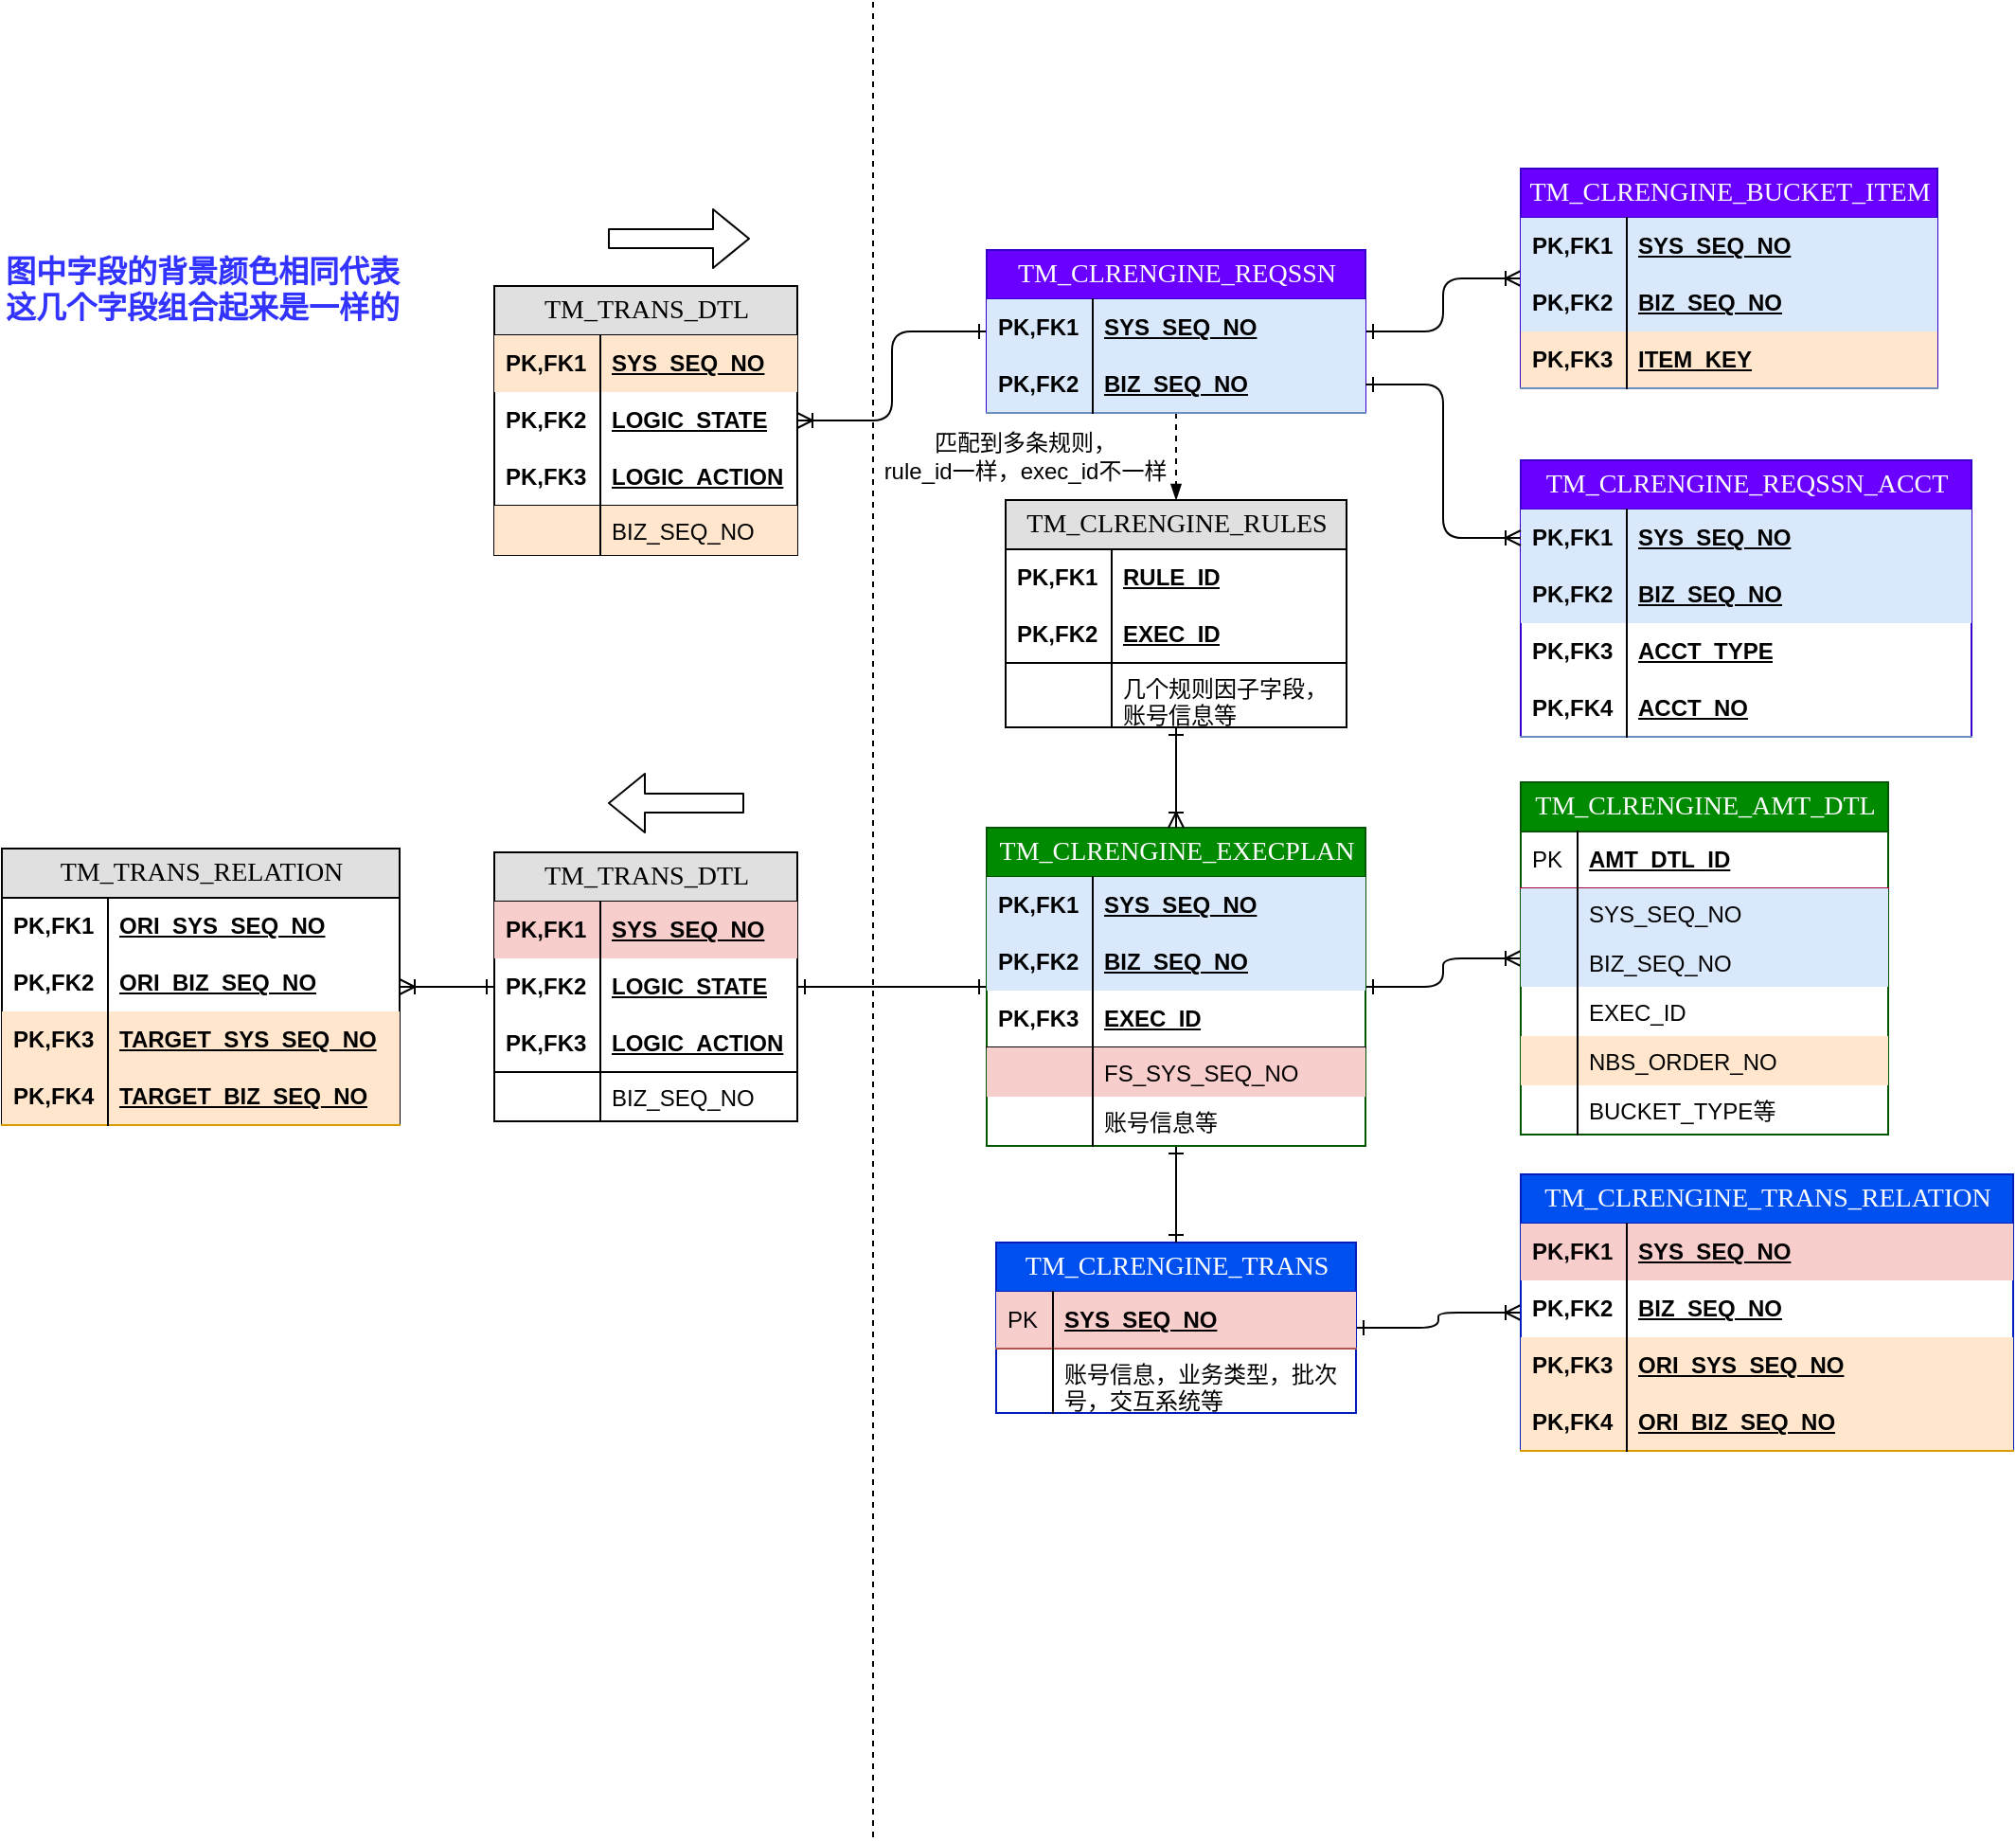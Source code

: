 <mxfile version="11.2.1" type="github" pages="1"><diagram name="Page-1" id="e56a1550-8fbb-45ad-956c-1786394a9013"><mxGraphModel dx="2521" dy="1642" grid="1" gridSize="10" guides="1" tooltips="1" connect="1" arrows="1" fold="1" page="1" pageScale="1" pageWidth="1100" pageHeight="850" background="#ffffff" math="0" shadow="0"><root><mxCell id="0"/><mxCell id="1" parent="0"/><mxCell id="pB1K7AC03bJ0cS71DUa2-164" style="edgeStyle=orthogonalEdgeStyle;rounded=1;orthogonalLoop=1;jettySize=auto;html=1;startArrow=ERone;startFill=0;endArrow=ERoneToMany;endFill=0;strokeColor=#000000;fontSize=16;fontColor=#FF3333;" parent="1" source="2e49270ec7c68f3f-8" target="pB1K7AC03bJ0cS71DUa2-153" edge="1"><mxGeometry relative="1" as="geometry"/></mxCell><mxCell id="2e49270ec7c68f3f-8" value="TM_CLRENGINE_TRANS" style="swimlane;html=1;fontStyle=0;childLayout=stackLayout;horizontal=1;startSize=26;fillColor=#0050ef;horizontalStack=0;resizeParent=1;resizeLast=0;collapsible=1;marginBottom=0;swimlaneFillColor=#ffffff;align=center;rounded=0;shadow=0;comic=0;labelBackgroundColor=none;strokeColor=#001DBC;strokeWidth=1;fontFamily=Verdana;fontSize=14;swimlaneLine=1;fontColor=#ffffff;" parent="1" vertex="1"><mxGeometry x="335" y="-190" width="190" height="90" as="geometry"/></mxCell><mxCell id="2e49270ec7c68f3f-9" value="SYS_SEQ_NO" style="shape=partialRectangle;top=0;left=0;right=0;bottom=1;html=1;align=left;verticalAlign=middle;fillColor=#f8cecc;spacingLeft=34;spacingRight=4;whiteSpace=wrap;overflow=hidden;rotatable=0;points=[[0,0.5],[1,0.5]];portConstraint=eastwest;dropTarget=0;fontStyle=5;strokeColor=#b85450;" parent="2e49270ec7c68f3f-8" vertex="1"><mxGeometry y="26" width="190" height="30" as="geometry"/></mxCell><mxCell id="2e49270ec7c68f3f-10" value="PK" style="shape=partialRectangle;top=0;left=0;bottom=0;html=1;fillColor=none;align=left;verticalAlign=middle;spacingLeft=4;spacingRight=4;whiteSpace=wrap;overflow=hidden;rotatable=0;points=[];portConstraint=eastwest;part=1;" parent="2e49270ec7c68f3f-9" vertex="1" connectable="0"><mxGeometry width="30" height="30" as="geometry"/></mxCell><mxCell id="2e49270ec7c68f3f-11" value="账号信息，业务类型，批次号，交互系统等" style="shape=partialRectangle;top=0;left=0;right=0;bottom=0;html=1;align=left;verticalAlign=top;fillColor=none;spacingLeft=34;spacingRight=4;whiteSpace=wrap;overflow=hidden;rotatable=0;points=[[0,0.5],[1,0.5]];portConstraint=eastwest;dropTarget=0;" parent="2e49270ec7c68f3f-8" vertex="1"><mxGeometry y="56" width="190" height="34" as="geometry"/></mxCell><mxCell id="2e49270ec7c68f3f-12" value="" style="shape=partialRectangle;top=0;left=0;bottom=0;html=1;fillColor=none;align=left;verticalAlign=top;spacingLeft=4;spacingRight=4;whiteSpace=wrap;overflow=hidden;rotatable=0;points=[];portConstraint=eastwest;part=1;" parent="2e49270ec7c68f3f-11" vertex="1" connectable="0"><mxGeometry width="30" height="34" as="geometry"/></mxCell><mxCell id="pB1K7AC03bJ0cS71DUa2-92" style="edgeStyle=orthogonalEdgeStyle;rounded=1;orthogonalLoop=1;jettySize=auto;html=1;startArrow=ERoneToMany;startFill=0;endArrow=ERone;endFill=0;" parent="1" source="pB1K7AC03bJ0cS71DUa2-5" target="pB1K7AC03bJ0cS71DUa2-18" edge="1"><mxGeometry relative="1" as="geometry"/></mxCell><mxCell id="pB1K7AC03bJ0cS71DUa2-5" value="TM_TRANS_DTL" style="swimlane;html=1;fontStyle=0;childLayout=stackLayout;horizontal=1;startSize=26;fillColor=#e0e0e0;horizontalStack=0;resizeParent=1;resizeLast=0;collapsible=1;marginBottom=0;swimlaneFillColor=#ffffff;align=center;rounded=0;shadow=0;comic=0;labelBackgroundColor=none;strokeColor=#000000;strokeWidth=1;fontFamily=Verdana;fontSize=14;fontColor=#000000;" parent="1" vertex="1"><mxGeometry x="70" y="-695" width="160" height="142" as="geometry"/></mxCell><mxCell id="pB1K7AC03bJ0cS71DUa2-16" value="SYS_SEQ_NO" style="shape=partialRectangle;top=0;left=0;right=0;bottom=0;html=1;align=left;verticalAlign=middle;fillColor=#ffe6cc;spacingLeft=60;spacingRight=4;whiteSpace=wrap;overflow=hidden;rotatable=0;points=[[0,0.5],[1,0.5]];portConstraint=eastwest;dropTarget=0;fontStyle=5;strokeColor=#d79b00;" parent="pB1K7AC03bJ0cS71DUa2-5" vertex="1"><mxGeometry y="26" width="160" height="30" as="geometry"/></mxCell><mxCell id="pB1K7AC03bJ0cS71DUa2-17" value="PK,FK1" style="shape=partialRectangle;fontStyle=1;top=0;left=0;bottom=0;html=1;fillColor=none;align=left;verticalAlign=middle;spacingLeft=4;spacingRight=4;whiteSpace=wrap;overflow=hidden;rotatable=0;points=[];portConstraint=eastwest;part=1;" parent="pB1K7AC03bJ0cS71DUa2-16" vertex="1" connectable="0"><mxGeometry width="56" height="30" as="geometry"/></mxCell><mxCell id="pB1K7AC03bJ0cS71DUa2-6" value="LOGIC_STATE" style="shape=partialRectangle;top=0;left=0;right=0;bottom=0;html=1;align=left;verticalAlign=middle;fillColor=none;spacingLeft=60;spacingRight=4;whiteSpace=wrap;overflow=hidden;rotatable=0;points=[[0,0.5],[1,0.5]];portConstraint=eastwest;dropTarget=0;fontStyle=5;" parent="pB1K7AC03bJ0cS71DUa2-5" vertex="1"><mxGeometry y="56" width="160" height="30" as="geometry"/></mxCell><mxCell id="pB1K7AC03bJ0cS71DUa2-7" value="PK,FK2" style="shape=partialRectangle;fontStyle=1;top=0;left=0;bottom=0;html=1;fillColor=none;align=left;verticalAlign=middle;spacingLeft=4;spacingRight=4;whiteSpace=wrap;overflow=hidden;rotatable=0;points=[];portConstraint=eastwest;part=1;" parent="pB1K7AC03bJ0cS71DUa2-6" vertex="1" connectable="0"><mxGeometry width="56" height="30" as="geometry"/></mxCell><mxCell id="pB1K7AC03bJ0cS71DUa2-8" value="LOGIC_ACTION" style="shape=partialRectangle;top=0;left=0;right=0;bottom=1;html=1;align=left;verticalAlign=middle;fillColor=none;spacingLeft=60;spacingRight=4;whiteSpace=wrap;overflow=hidden;rotatable=0;points=[[0,0.5],[1,0.5]];portConstraint=eastwest;dropTarget=0;fontStyle=5;" parent="pB1K7AC03bJ0cS71DUa2-5" vertex="1"><mxGeometry y="86" width="160" height="30" as="geometry"/></mxCell><mxCell id="pB1K7AC03bJ0cS71DUa2-9" value="PK,FK3" style="shape=partialRectangle;fontStyle=1;top=0;left=0;bottom=0;html=1;fillColor=none;align=left;verticalAlign=middle;spacingLeft=4;spacingRight=4;whiteSpace=wrap;overflow=hidden;rotatable=0;points=[];portConstraint=eastwest;part=1;" parent="pB1K7AC03bJ0cS71DUa2-8" vertex="1" connectable="0"><mxGeometry width="56" height="30" as="geometry"/></mxCell><mxCell id="pB1K7AC03bJ0cS71DUa2-10" value="BIZ_SEQ_NO" style="shape=partialRectangle;top=0;left=0;right=0;bottom=0;html=1;align=left;verticalAlign=top;fillColor=#ffe6cc;spacingLeft=60;spacingRight=4;whiteSpace=wrap;overflow=hidden;rotatable=0;points=[[0,0.5],[1,0.5]];portConstraint=eastwest;dropTarget=0;strokeColor=#d79b00;" parent="pB1K7AC03bJ0cS71DUa2-5" vertex="1"><mxGeometry y="116" width="160" height="26" as="geometry"/></mxCell><mxCell id="pB1K7AC03bJ0cS71DUa2-11" value="" style="shape=partialRectangle;top=0;left=0;bottom=0;html=1;fillColor=none;align=left;verticalAlign=top;spacingLeft=4;spacingRight=4;whiteSpace=wrap;overflow=hidden;rotatable=0;points=[];portConstraint=eastwest;part=1;" parent="pB1K7AC03bJ0cS71DUa2-10" vertex="1" connectable="0"><mxGeometry width="56" height="26" as="geometry"/></mxCell><mxCell id="pB1K7AC03bJ0cS71DUa2-95" style="edgeStyle=orthogonalEdgeStyle;rounded=1;orthogonalLoop=1;jettySize=auto;html=1;startArrow=ERone;startFill=0;endArrow=ERoneToMany;endFill=0;" parent="1" source="pB1K7AC03bJ0cS71DUa2-18" target="pB1K7AC03bJ0cS71DUa2-41" edge="1"><mxGeometry relative="1" as="geometry"/></mxCell><mxCell id="pB1K7AC03bJ0cS71DUa2-97" style="edgeStyle=orthogonalEdgeStyle;rounded=1;orthogonalLoop=1;jettySize=auto;html=1;startArrow=none;startFill=0;endArrow=blockThin;endFill=1;dashed=1;" parent="1" source="pB1K7AC03bJ0cS71DUa2-18" target="pB1K7AC03bJ0cS71DUa2-82" edge="1"><mxGeometry relative="1" as="geometry"><mxPoint x="455" y="-658" as="sourcePoint"/><mxPoint x="455" y="-360" as="targetPoint"/></mxGeometry></mxCell><mxCell id="pB1K7AC03bJ0cS71DUa2-100" value="匹配到多条规则，&lt;br&gt;rule_id一样，exec_id不一样" style="text;html=1;resizable=0;points=[];align=center;verticalAlign=middle;labelBackgroundColor=#ffffff;" parent="pB1K7AC03bJ0cS71DUa2-97" vertex="1" connectable="0"><mxGeometry x="0.315" y="-1" relative="1" as="geometry"><mxPoint x="-79" y="-7" as="offset"/></mxGeometry></mxCell><mxCell id="pB1K7AC03bJ0cS71DUa2-18" value="TM_CLRENGINE_REQSSN" style="swimlane;html=1;fontStyle=0;childLayout=stackLayout;horizontal=1;startSize=26;fillColor=#6a00ff;horizontalStack=0;resizeParent=1;resizeLast=0;collapsible=1;marginBottom=0;swimlaneFillColor=#ffffff;align=center;rounded=0;shadow=0;comic=0;labelBackgroundColor=none;strokeColor=#3700CC;strokeWidth=1;fontFamily=Verdana;fontSize=14;fontColor=#ffffff;" parent="1" vertex="1"><mxGeometry x="330" y="-714" width="200" height="86" as="geometry"/></mxCell><mxCell id="pB1K7AC03bJ0cS71DUa2-19" value="SYS_SEQ_NO" style="shape=partialRectangle;top=0;left=0;right=0;bottom=0;html=1;align=left;verticalAlign=middle;fillColor=#dae8fc;spacingLeft=60;spacingRight=4;whiteSpace=wrap;overflow=hidden;rotatable=0;points=[[0,0.5],[1,0.5]];portConstraint=eastwest;dropTarget=0;fontStyle=5;strokeColor=#6c8ebf;" parent="pB1K7AC03bJ0cS71DUa2-18" vertex="1"><mxGeometry y="26" width="200" height="30" as="geometry"/></mxCell><mxCell id="pB1K7AC03bJ0cS71DUa2-20" value="PK,FK1" style="shape=partialRectangle;fontStyle=1;top=0;left=0;bottom=0;html=1;fillColor=none;align=left;verticalAlign=middle;spacingLeft=4;spacingRight=4;whiteSpace=wrap;overflow=hidden;rotatable=0;points=[];portConstraint=eastwest;part=1;" parent="pB1K7AC03bJ0cS71DUa2-19" vertex="1" connectable="0"><mxGeometry width="56" height="30" as="geometry"/></mxCell><mxCell id="pB1K7AC03bJ0cS71DUa2-23" value="BIZ_SEQ_NO" style="shape=partialRectangle;top=0;left=0;right=0;bottom=1;html=1;align=left;verticalAlign=middle;fillColor=#dae8fc;spacingLeft=60;spacingRight=4;whiteSpace=wrap;overflow=hidden;rotatable=0;points=[[0,0.5],[1,0.5]];portConstraint=eastwest;dropTarget=0;fontStyle=5;strokeColor=#6c8ebf;" parent="pB1K7AC03bJ0cS71DUa2-18" vertex="1"><mxGeometry y="56" width="200" height="30" as="geometry"/></mxCell><mxCell id="pB1K7AC03bJ0cS71DUa2-24" value="PK,FK2" style="shape=partialRectangle;fontStyle=1;top=0;left=0;bottom=0;html=1;fillColor=none;align=left;verticalAlign=middle;spacingLeft=4;spacingRight=4;whiteSpace=wrap;overflow=hidden;rotatable=0;points=[];portConstraint=eastwest;part=1;" parent="pB1K7AC03bJ0cS71DUa2-23" vertex="1" connectable="0"><mxGeometry width="56" height="30" as="geometry"/></mxCell><mxCell id="pB1K7AC03bJ0cS71DUa2-102" style="edgeStyle=orthogonalEdgeStyle;rounded=1;orthogonalLoop=1;jettySize=auto;html=1;startArrow=ERone;startFill=0;endArrow=ERone;endFill=0;" parent="1" source="pB1K7AC03bJ0cS71DUa2-29" target="pB1K7AC03bJ0cS71DUa2-70" edge="1"><mxGeometry relative="1" as="geometry"/></mxCell><mxCell id="pB1K7AC03bJ0cS71DUa2-103" style="edgeStyle=orthogonalEdgeStyle;rounded=1;orthogonalLoop=1;jettySize=auto;html=1;startArrow=ERone;startFill=0;endArrow=ERoneToMany;endFill=0;" parent="1" source="pB1K7AC03bJ0cS71DUa2-29" target="ESUkF3mTT5mZF8FuhWSw-12" edge="1"><mxGeometry relative="1" as="geometry"><mxPoint x="606" y="-327" as="targetPoint"/></mxGeometry></mxCell><mxCell id="pB1K7AC03bJ0cS71DUa2-130" style="edgeStyle=orthogonalEdgeStyle;rounded=1;orthogonalLoop=1;jettySize=auto;html=1;startArrow=ERone;startFill=0;endArrow=ERone;endFill=0;strokeColor=#000000;fontSize=16;fontColor=#FF3333;" parent="1" source="pB1K7AC03bJ0cS71DUa2-29" target="2e49270ec7c68f3f-8" edge="1"><mxGeometry relative="1" as="geometry"/></mxCell><mxCell id="pB1K7AC03bJ0cS71DUa2-29" value="TM_CLRENGINE_EXECPLAN" style="swimlane;html=1;fontStyle=0;childLayout=stackLayout;horizontal=1;startSize=26;fillColor=#008a00;horizontalStack=0;resizeParent=1;resizeLast=0;collapsible=1;marginBottom=0;swimlaneFillColor=#ffffff;align=center;rounded=0;shadow=0;comic=0;labelBackgroundColor=none;strokeColor=#005700;strokeWidth=1;fontFamily=Verdana;fontSize=14;fontColor=#ffffff;" parent="1" vertex="1"><mxGeometry x="330" y="-409" width="200" height="168" as="geometry"/></mxCell><mxCell id="pB1K7AC03bJ0cS71DUa2-30" value="SYS_SEQ_NO" style="shape=partialRectangle;top=0;left=0;right=0;bottom=0;html=1;align=left;verticalAlign=middle;fillColor=#dae8fc;spacingLeft=60;spacingRight=4;whiteSpace=wrap;overflow=hidden;rotatable=0;points=[[0,0.5],[1,0.5]];portConstraint=eastwest;dropTarget=0;fontStyle=5;strokeColor=#6c8ebf;" parent="pB1K7AC03bJ0cS71DUa2-29" vertex="1"><mxGeometry y="26" width="200" height="30" as="geometry"/></mxCell><mxCell id="pB1K7AC03bJ0cS71DUa2-31" value="PK,FK1" style="shape=partialRectangle;fontStyle=1;top=0;left=0;bottom=0;html=1;fillColor=none;align=left;verticalAlign=middle;spacingLeft=4;spacingRight=4;whiteSpace=wrap;overflow=hidden;rotatable=0;points=[];portConstraint=eastwest;part=1;" parent="pB1K7AC03bJ0cS71DUa2-30" vertex="1" connectable="0"><mxGeometry width="56" height="30" as="geometry"/></mxCell><mxCell id="pB1K7AC03bJ0cS71DUa2-38" value="BIZ_SEQ_NO" style="shape=partialRectangle;top=0;left=0;right=0;bottom=0;html=1;align=left;verticalAlign=middle;fillColor=#dae8fc;spacingLeft=60;spacingRight=4;whiteSpace=wrap;overflow=hidden;rotatable=0;points=[[0,0.5],[1,0.5]];portConstraint=eastwest;dropTarget=0;fontStyle=5;strokeColor=#6c8ebf;" parent="pB1K7AC03bJ0cS71DUa2-29" vertex="1"><mxGeometry y="56" width="200" height="30" as="geometry"/></mxCell><mxCell id="pB1K7AC03bJ0cS71DUa2-39" value="PK,FK2" style="shape=partialRectangle;fontStyle=1;top=0;left=0;bottom=0;html=1;fillColor=none;align=left;verticalAlign=middle;spacingLeft=4;spacingRight=4;whiteSpace=wrap;overflow=hidden;rotatable=0;points=[];portConstraint=eastwest;part=1;" parent="pB1K7AC03bJ0cS71DUa2-38" vertex="1" connectable="0"><mxGeometry width="56" height="30" as="geometry"/></mxCell><mxCell id="pB1K7AC03bJ0cS71DUa2-32" value="EXEC_ID" style="shape=partialRectangle;top=0;left=0;right=0;bottom=1;html=1;align=left;verticalAlign=middle;fillColor=none;spacingLeft=60;spacingRight=4;whiteSpace=wrap;overflow=hidden;rotatable=0;points=[[0,0.5],[1,0.5]];portConstraint=eastwest;dropTarget=0;fontStyle=5;" parent="pB1K7AC03bJ0cS71DUa2-29" vertex="1"><mxGeometry y="86" width="200" height="30" as="geometry"/></mxCell><mxCell id="pB1K7AC03bJ0cS71DUa2-33" value="&lt;div&gt;PK,FK3&lt;/div&gt;" style="shape=partialRectangle;fontStyle=1;top=0;left=0;bottom=0;html=1;fillColor=none;align=left;verticalAlign=middle;spacingLeft=4;spacingRight=4;whiteSpace=wrap;overflow=hidden;rotatable=0;points=[];portConstraint=eastwest;part=1;" parent="pB1K7AC03bJ0cS71DUa2-32" vertex="1" connectable="0"><mxGeometry width="56" height="30" as="geometry"/></mxCell><mxCell id="pB1K7AC03bJ0cS71DUa2-34" value="FS_SYS_SEQ_NO" style="shape=partialRectangle;top=0;left=0;right=0;bottom=0;html=1;align=left;verticalAlign=top;fillColor=#f8cecc;spacingLeft=60;spacingRight=4;whiteSpace=wrap;overflow=hidden;rotatable=0;points=[[0,0.5],[1,0.5]];portConstraint=eastwest;dropTarget=0;strokeColor=#b85450;" parent="pB1K7AC03bJ0cS71DUa2-29" vertex="1"><mxGeometry y="116" width="200" height="26" as="geometry"/></mxCell><mxCell id="pB1K7AC03bJ0cS71DUa2-35" value="" style="shape=partialRectangle;top=0;left=0;bottom=0;html=1;fillColor=none;align=left;verticalAlign=top;spacingLeft=4;spacingRight=4;whiteSpace=wrap;overflow=hidden;rotatable=0;points=[];portConstraint=eastwest;part=1;" parent="pB1K7AC03bJ0cS71DUa2-34" vertex="1" connectable="0"><mxGeometry width="56" height="26" as="geometry"/></mxCell><mxCell id="pB1K7AC03bJ0cS71DUa2-126" value="账号信息等" style="shape=partialRectangle;top=0;left=0;right=0;bottom=0;html=1;align=left;verticalAlign=top;fillColor=none;spacingLeft=60;spacingRight=4;whiteSpace=wrap;overflow=hidden;rotatable=0;points=[[0,0.5],[1,0.5]];portConstraint=eastwest;dropTarget=0;" parent="pB1K7AC03bJ0cS71DUa2-29" vertex="1"><mxGeometry y="142" width="200" height="26" as="geometry"/></mxCell><mxCell id="pB1K7AC03bJ0cS71DUa2-127" value="" style="shape=partialRectangle;top=0;left=0;bottom=0;html=1;fillColor=none;align=left;verticalAlign=top;spacingLeft=4;spacingRight=4;whiteSpace=wrap;overflow=hidden;rotatable=0;points=[];portConstraint=eastwest;part=1;" parent="pB1K7AC03bJ0cS71DUa2-126" vertex="1" connectable="0"><mxGeometry width="56" height="26" as="geometry"/></mxCell><mxCell id="pB1K7AC03bJ0cS71DUa2-41" value="TM_CLRENGINE_BUCKET_ITEM" style="swimlane;html=1;fontStyle=0;childLayout=stackLayout;horizontal=1;startSize=26;fillColor=#6a00ff;horizontalStack=0;resizeParent=1;resizeLast=0;collapsible=1;marginBottom=0;swimlaneFillColor=#ffffff;align=center;rounded=0;shadow=0;comic=0;labelBackgroundColor=none;strokeColor=#3700CC;strokeWidth=1;fontFamily=Verdana;fontSize=14;fontColor=#ffffff;" parent="1" vertex="1"><mxGeometry x="612" y="-757" width="220" height="116" as="geometry"/></mxCell><mxCell id="pB1K7AC03bJ0cS71DUa2-42" value="SYS_SEQ_NO" style="shape=partialRectangle;top=0;left=0;right=0;bottom=0;html=1;align=left;verticalAlign=middle;fillColor=#dae8fc;spacingLeft=60;spacingRight=4;whiteSpace=wrap;overflow=hidden;rotatable=0;points=[[0,0.5],[1,0.5]];portConstraint=eastwest;dropTarget=0;fontStyle=5;strokeColor=#6c8ebf;" parent="pB1K7AC03bJ0cS71DUa2-41" vertex="1"><mxGeometry y="26" width="220" height="30" as="geometry"/></mxCell><mxCell id="pB1K7AC03bJ0cS71DUa2-43" value="PK,FK1" style="shape=partialRectangle;fontStyle=1;top=0;left=0;bottom=0;html=1;fillColor=none;align=left;verticalAlign=middle;spacingLeft=4;spacingRight=4;whiteSpace=wrap;overflow=hidden;rotatable=0;points=[];portConstraint=eastwest;part=1;" parent="pB1K7AC03bJ0cS71DUa2-42" vertex="1" connectable="0"><mxGeometry width="56" height="30" as="geometry"/></mxCell><mxCell id="Q-r2-Sh0WdLLjXgFYHqp-32" value="BIZ_SEQ_NO" style="shape=partialRectangle;top=0;left=0;right=0;bottom=0;html=1;align=left;verticalAlign=middle;fillColor=#dae8fc;spacingLeft=60;spacingRight=4;whiteSpace=wrap;overflow=hidden;rotatable=0;points=[[0,0.5],[1,0.5]];portConstraint=eastwest;dropTarget=0;fontStyle=5;strokeColor=#6c8ebf;" vertex="1" parent="pB1K7AC03bJ0cS71DUa2-41"><mxGeometry y="56" width="220" height="30" as="geometry"/></mxCell><mxCell id="Q-r2-Sh0WdLLjXgFYHqp-33" value="PK,FK2" style="shape=partialRectangle;fontStyle=1;top=0;left=0;bottom=0;html=1;fillColor=none;align=left;verticalAlign=middle;spacingLeft=4;spacingRight=4;whiteSpace=wrap;overflow=hidden;rotatable=0;points=[];portConstraint=eastwest;part=1;" vertex="1" connectable="0" parent="Q-r2-Sh0WdLLjXgFYHqp-32"><mxGeometry width="56" height="30" as="geometry"/></mxCell><mxCell id="pB1K7AC03bJ0cS71DUa2-44" value="ITEM_KEY" style="shape=partialRectangle;top=0;left=0;right=0;bottom=1;html=1;align=left;verticalAlign=middle;fillColor=#FFE6CC;spacingLeft=60;spacingRight=4;whiteSpace=wrap;overflow=hidden;rotatable=0;points=[[0,0.5],[1,0.5]];portConstraint=eastwest;dropTarget=0;fontStyle=5;strokeColor=#6c8ebf;" parent="pB1K7AC03bJ0cS71DUa2-41" vertex="1"><mxGeometry y="86" width="220" height="30" as="geometry"/></mxCell><mxCell id="pB1K7AC03bJ0cS71DUa2-45" value="PK,FK3" style="shape=partialRectangle;fontStyle=1;top=0;left=0;bottom=0;html=1;fillColor=none;align=left;verticalAlign=middle;spacingLeft=4;spacingRight=4;whiteSpace=wrap;overflow=hidden;rotatable=0;points=[];portConstraint=eastwest;part=1;" parent="pB1K7AC03bJ0cS71DUa2-44" vertex="1" connectable="0"><mxGeometry width="56" height="30" as="geometry"/></mxCell><mxCell id="pB1K7AC03bJ0cS71DUa2-124" style="edgeStyle=orthogonalEdgeStyle;rounded=1;orthogonalLoop=1;jettySize=auto;html=1;startArrow=ERone;startFill=0;endArrow=ERoneToMany;endFill=0;strokeColor=#000000;" parent="1" source="pB1K7AC03bJ0cS71DUa2-70" target="pB1K7AC03bJ0cS71DUa2-108" edge="1"><mxGeometry relative="1" as="geometry"/></mxCell><mxCell id="pB1K7AC03bJ0cS71DUa2-70" value="TM_TRANS_DTL" style="swimlane;html=1;fontStyle=0;childLayout=stackLayout;horizontal=1;startSize=26;fillColor=#e0e0e0;horizontalStack=0;resizeParent=1;resizeLast=0;collapsible=1;marginBottom=0;swimlaneFillColor=#ffffff;align=center;rounded=0;shadow=0;comic=0;labelBackgroundColor=none;strokeColor=#000000;strokeWidth=1;fontFamily=Verdana;fontSize=14;fontColor=#000000;" parent="1" vertex="1"><mxGeometry x="70" y="-396" width="160" height="142" as="geometry"/></mxCell><mxCell id="pB1K7AC03bJ0cS71DUa2-71" value="SYS_SEQ_NO" style="shape=partialRectangle;top=0;left=0;right=0;bottom=0;html=1;align=left;verticalAlign=middle;fillColor=#f8cecc;spacingLeft=60;spacingRight=4;whiteSpace=wrap;overflow=hidden;rotatable=0;points=[[0,0.5],[1,0.5]];portConstraint=eastwest;dropTarget=0;fontStyle=5;strokeColor=#b85450;" parent="pB1K7AC03bJ0cS71DUa2-70" vertex="1"><mxGeometry y="26" width="160" height="30" as="geometry"/></mxCell><mxCell id="pB1K7AC03bJ0cS71DUa2-72" value="PK,FK1" style="shape=partialRectangle;fontStyle=1;top=0;left=0;bottom=0;html=1;fillColor=none;align=left;verticalAlign=middle;spacingLeft=4;spacingRight=4;whiteSpace=wrap;overflow=hidden;rotatable=0;points=[];portConstraint=eastwest;part=1;" parent="pB1K7AC03bJ0cS71DUa2-71" vertex="1" connectable="0"><mxGeometry width="56" height="30" as="geometry"/></mxCell><mxCell id="pB1K7AC03bJ0cS71DUa2-73" value="LOGIC_STATE" style="shape=partialRectangle;top=0;left=0;right=0;bottom=0;html=1;align=left;verticalAlign=middle;fillColor=none;spacingLeft=60;spacingRight=4;whiteSpace=wrap;overflow=hidden;rotatable=0;points=[[0,0.5],[1,0.5]];portConstraint=eastwest;dropTarget=0;fontStyle=5;" parent="pB1K7AC03bJ0cS71DUa2-70" vertex="1"><mxGeometry y="56" width="160" height="30" as="geometry"/></mxCell><mxCell id="pB1K7AC03bJ0cS71DUa2-74" value="PK,FK2" style="shape=partialRectangle;fontStyle=1;top=0;left=0;bottom=0;html=1;fillColor=none;align=left;verticalAlign=middle;spacingLeft=4;spacingRight=4;whiteSpace=wrap;overflow=hidden;rotatable=0;points=[];portConstraint=eastwest;part=1;" parent="pB1K7AC03bJ0cS71DUa2-73" vertex="1" connectable="0"><mxGeometry width="56" height="30" as="geometry"/></mxCell><mxCell id="pB1K7AC03bJ0cS71DUa2-75" value="LOGIC_ACTION" style="shape=partialRectangle;top=0;left=0;right=0;bottom=1;html=1;align=left;verticalAlign=middle;fillColor=none;spacingLeft=60;spacingRight=4;whiteSpace=wrap;overflow=hidden;rotatable=0;points=[[0,0.5],[1,0.5]];portConstraint=eastwest;dropTarget=0;fontStyle=5;" parent="pB1K7AC03bJ0cS71DUa2-70" vertex="1"><mxGeometry y="86" width="160" height="30" as="geometry"/></mxCell><mxCell id="pB1K7AC03bJ0cS71DUa2-76" value="PK,FK3" style="shape=partialRectangle;fontStyle=1;top=0;left=0;bottom=0;html=1;fillColor=none;align=left;verticalAlign=middle;spacingLeft=4;spacingRight=4;whiteSpace=wrap;overflow=hidden;rotatable=0;points=[];portConstraint=eastwest;part=1;" parent="pB1K7AC03bJ0cS71DUa2-75" vertex="1" connectable="0"><mxGeometry width="56" height="30" as="geometry"/></mxCell><mxCell id="pB1K7AC03bJ0cS71DUa2-77" value="BIZ_SEQ_NO" style="shape=partialRectangle;top=0;left=0;right=0;bottom=0;html=1;align=left;verticalAlign=top;fillColor=none;spacingLeft=60;spacingRight=4;whiteSpace=wrap;overflow=hidden;rotatable=0;points=[[0,0.5],[1,0.5]];portConstraint=eastwest;dropTarget=0;" parent="pB1K7AC03bJ0cS71DUa2-70" vertex="1"><mxGeometry y="116" width="160" height="26" as="geometry"/></mxCell><mxCell id="pB1K7AC03bJ0cS71DUa2-78" value="" style="shape=partialRectangle;top=0;left=0;bottom=0;html=1;fillColor=none;align=left;verticalAlign=top;spacingLeft=4;spacingRight=4;whiteSpace=wrap;overflow=hidden;rotatable=0;points=[];portConstraint=eastwest;part=1;" parent="pB1K7AC03bJ0cS71DUa2-77" vertex="1" connectable="0"><mxGeometry width="56" height="26" as="geometry"/></mxCell><mxCell id="pB1K7AC03bJ0cS71DUa2-81" value="" style="endArrow=none;dashed=1;html=1;" parent="1" edge="1"><mxGeometry width="50" height="50" relative="1" as="geometry"><mxPoint x="270" y="124" as="sourcePoint"/><mxPoint x="270" y="-845" as="targetPoint"/></mxGeometry></mxCell><mxCell id="pB1K7AC03bJ0cS71DUa2-101" value="" style="edgeStyle=orthogonalEdgeStyle;rounded=1;orthogonalLoop=1;jettySize=auto;html=1;startArrow=ERone;startFill=0;endArrow=ERoneToMany;endFill=0;" parent="1" source="pB1K7AC03bJ0cS71DUa2-82" target="pB1K7AC03bJ0cS71DUa2-29" edge="1"><mxGeometry relative="1" as="geometry"><mxPoint x="430" y="-438" as="sourcePoint"/></mxGeometry></mxCell><mxCell id="pB1K7AC03bJ0cS71DUa2-82" value="TM_CLRENGINE_RULES" style="swimlane;html=1;fontStyle=0;childLayout=stackLayout;horizontal=1;startSize=26;fillColor=#e0e0e0;horizontalStack=0;resizeParent=1;resizeLast=0;collapsible=1;marginBottom=0;swimlaneFillColor=#ffffff;align=center;rounded=0;shadow=0;comic=0;labelBackgroundColor=none;strokeColor=#000000;strokeWidth=1;fontFamily=Verdana;fontSize=14;fontColor=#000000;" parent="1" vertex="1"><mxGeometry x="340" y="-582" width="180" height="120" as="geometry"/></mxCell><mxCell id="pB1K7AC03bJ0cS71DUa2-83" value="RULE_ID" style="shape=partialRectangle;top=0;left=0;right=0;bottom=0;html=1;align=left;verticalAlign=middle;fillColor=none;spacingLeft=60;spacingRight=4;whiteSpace=wrap;overflow=hidden;rotatable=0;points=[[0,0.5],[1,0.5]];portConstraint=eastwest;dropTarget=0;fontStyle=5;" parent="pB1K7AC03bJ0cS71DUa2-82" vertex="1"><mxGeometry y="26" width="180" height="30" as="geometry"/></mxCell><mxCell id="pB1K7AC03bJ0cS71DUa2-84" value="PK,FK1" style="shape=partialRectangle;fontStyle=1;top=0;left=0;bottom=0;html=1;fillColor=none;align=left;verticalAlign=middle;spacingLeft=4;spacingRight=4;whiteSpace=wrap;overflow=hidden;rotatable=0;points=[];portConstraint=eastwest;part=1;" parent="pB1K7AC03bJ0cS71DUa2-83" vertex="1" connectable="0"><mxGeometry width="56" height="30" as="geometry"/></mxCell><mxCell id="pB1K7AC03bJ0cS71DUa2-85" value="EXEC_ID" style="shape=partialRectangle;top=0;left=0;right=0;bottom=1;html=1;align=left;verticalAlign=middle;fillColor=none;spacingLeft=60;spacingRight=4;whiteSpace=wrap;overflow=hidden;rotatable=0;points=[[0,0.5],[1,0.5]];portConstraint=eastwest;dropTarget=0;fontStyle=5;" parent="pB1K7AC03bJ0cS71DUa2-82" vertex="1"><mxGeometry y="56" width="180" height="30" as="geometry"/></mxCell><mxCell id="pB1K7AC03bJ0cS71DUa2-86" value="PK,FK2" style="shape=partialRectangle;fontStyle=1;top=0;left=0;bottom=0;html=1;fillColor=none;align=left;verticalAlign=middle;spacingLeft=4;spacingRight=4;whiteSpace=wrap;overflow=hidden;rotatable=0;points=[];portConstraint=eastwest;part=1;" parent="pB1K7AC03bJ0cS71DUa2-85" vertex="1" connectable="0"><mxGeometry width="56" height="30" as="geometry"/></mxCell><mxCell id="pB1K7AC03bJ0cS71DUa2-87" value="几个规则因子字段，账号信息等" style="shape=partialRectangle;top=0;left=0;right=0;bottom=0;html=1;align=left;verticalAlign=top;fillColor=none;spacingLeft=60;spacingRight=4;whiteSpace=wrap;overflow=hidden;rotatable=0;points=[[0,0.5],[1,0.5]];portConstraint=eastwest;dropTarget=0;" parent="pB1K7AC03bJ0cS71DUa2-82" vertex="1"><mxGeometry y="86" width="180" height="34" as="geometry"/></mxCell><mxCell id="pB1K7AC03bJ0cS71DUa2-88" value="" style="shape=partialRectangle;top=0;left=0;bottom=0;html=1;fillColor=none;align=left;verticalAlign=top;spacingLeft=4;spacingRight=4;whiteSpace=wrap;overflow=hidden;rotatable=0;points=[];portConstraint=eastwest;part=1;" parent="pB1K7AC03bJ0cS71DUa2-87" vertex="1" connectable="0"><mxGeometry width="56" height="34" as="geometry"/></mxCell><mxCell id="pB1K7AC03bJ0cS71DUa2-106" value="" style="shape=flexArrow;endArrow=classic;html=1;" parent="1" edge="1"><mxGeometry width="50" height="50" relative="1" as="geometry"><mxPoint x="130" y="-720" as="sourcePoint"/><mxPoint x="205" y="-720" as="targetPoint"/></mxGeometry></mxCell><mxCell id="pB1K7AC03bJ0cS71DUa2-107" value="" style="shape=flexArrow;endArrow=classic;html=1;" parent="1" edge="1"><mxGeometry width="50" height="50" relative="1" as="geometry"><mxPoint x="202" y="-422" as="sourcePoint"/><mxPoint x="130" y="-422" as="targetPoint"/></mxGeometry></mxCell><mxCell id="pB1K7AC03bJ0cS71DUa2-108" value="&lt;div&gt;TM_TRANS_RELATION&lt;/div&gt;" style="swimlane;html=1;fontStyle=0;childLayout=stackLayout;horizontal=1;startSize=26;fillColor=#e0e0e0;horizontalStack=0;resizeParent=1;resizeLast=0;collapsible=1;marginBottom=0;swimlaneFillColor=#ffffff;align=center;rounded=0;shadow=0;comic=0;labelBackgroundColor=none;strokeColor=#000000;strokeWidth=1;fontFamily=Verdana;fontSize=14;fontColor=#000000;" parent="1" vertex="1"><mxGeometry x="-190" y="-398" width="210" height="146" as="geometry"/></mxCell><mxCell id="pB1K7AC03bJ0cS71DUa2-109" value="ORI_SYS_SEQ_NO" style="shape=partialRectangle;top=0;left=0;right=0;bottom=0;html=1;align=left;verticalAlign=middle;fillColor=none;spacingLeft=60;spacingRight=4;whiteSpace=wrap;overflow=hidden;rotatable=0;points=[[0,0.5],[1,0.5]];portConstraint=eastwest;dropTarget=0;fontStyle=5;" parent="pB1K7AC03bJ0cS71DUa2-108" vertex="1"><mxGeometry y="26" width="210" height="30" as="geometry"/></mxCell><mxCell id="pB1K7AC03bJ0cS71DUa2-110" value="PK,FK1" style="shape=partialRectangle;fontStyle=1;top=0;left=0;bottom=0;html=1;fillColor=none;align=left;verticalAlign=middle;spacingLeft=4;spacingRight=4;whiteSpace=wrap;overflow=hidden;rotatable=0;points=[];portConstraint=eastwest;part=1;" parent="pB1K7AC03bJ0cS71DUa2-109" vertex="1" connectable="0"><mxGeometry width="56" height="30" as="geometry"/></mxCell><mxCell id="pB1K7AC03bJ0cS71DUa2-111" value="ORI_BIZ_SEQ_NO" style="shape=partialRectangle;top=0;left=0;right=0;bottom=0;html=1;align=left;verticalAlign=middle;fillColor=none;spacingLeft=60;spacingRight=4;whiteSpace=wrap;overflow=hidden;rotatable=0;points=[[0,0.5],[1,0.5]];portConstraint=eastwest;dropTarget=0;fontStyle=5;" parent="pB1K7AC03bJ0cS71DUa2-108" vertex="1"><mxGeometry y="56" width="210" height="30" as="geometry"/></mxCell><mxCell id="pB1K7AC03bJ0cS71DUa2-112" value="PK,FK2" style="shape=partialRectangle;fontStyle=1;top=0;left=0;bottom=0;html=1;fillColor=none;align=left;verticalAlign=middle;spacingLeft=4;spacingRight=4;whiteSpace=wrap;overflow=hidden;rotatable=0;points=[];portConstraint=eastwest;part=1;" parent="pB1K7AC03bJ0cS71DUa2-111" vertex="1" connectable="0"><mxGeometry width="56" height="30" as="geometry"/></mxCell><mxCell id="pB1K7AC03bJ0cS71DUa2-119" value="TARGET_SYS_SEQ_NO" style="shape=partialRectangle;top=0;left=0;right=0;bottom=0;html=1;align=left;verticalAlign=middle;fillColor=#FFE6CC;spacingLeft=60;spacingRight=4;whiteSpace=wrap;overflow=hidden;rotatable=0;points=[[0,0.5],[1,0.5]];portConstraint=eastwest;dropTarget=0;fontStyle=5;strokeColor=#d79b00;" parent="pB1K7AC03bJ0cS71DUa2-108" vertex="1"><mxGeometry y="86" width="210" height="30" as="geometry"/></mxCell><mxCell id="pB1K7AC03bJ0cS71DUa2-120" value="PK,FK3" style="shape=partialRectangle;fontStyle=1;top=0;left=0;bottom=0;html=1;fillColor=none;align=left;verticalAlign=middle;spacingLeft=4;spacingRight=4;whiteSpace=wrap;overflow=hidden;rotatable=0;points=[];portConstraint=eastwest;part=1;" parent="pB1K7AC03bJ0cS71DUa2-119" vertex="1" connectable="0"><mxGeometry width="56" height="30" as="geometry"/></mxCell><mxCell id="pB1K7AC03bJ0cS71DUa2-113" value="TARGET_BIZ_SEQ_NO" style="shape=partialRectangle;top=0;left=0;right=0;bottom=1;html=1;align=left;verticalAlign=middle;fillColor=#ffe6cc;spacingLeft=60;spacingRight=4;whiteSpace=wrap;overflow=hidden;rotatable=0;points=[[0,0.5],[1,0.5]];portConstraint=eastwest;dropTarget=0;fontStyle=5;strokeColor=#d79b00;" parent="pB1K7AC03bJ0cS71DUa2-108" vertex="1"><mxGeometry y="116" width="210" height="30" as="geometry"/></mxCell><mxCell id="pB1K7AC03bJ0cS71DUa2-114" value="PK,FK4" style="shape=partialRectangle;fontStyle=1;top=0;left=0;bottom=0;html=1;fillColor=none;align=left;verticalAlign=middle;spacingLeft=4;spacingRight=4;whiteSpace=wrap;overflow=hidden;rotatable=0;points=[];portConstraint=eastwest;part=1;" parent="pB1K7AC03bJ0cS71DUa2-113" vertex="1" connectable="0"><mxGeometry width="56" height="30" as="geometry"/></mxCell><mxCell id="pB1K7AC03bJ0cS71DUa2-125" value="&lt;div&gt;图中字段的背景颜色相同代表&lt;/div&gt;&lt;div&gt;这几个字段组合起来是一样的&lt;/div&gt;" style="text;html=1;resizable=0;points=[];autosize=1;align=left;verticalAlign=top;spacingTop=-4;fontStyle=1;fontSize=16;fontColor=#3333FF;" parent="1" vertex="1"><mxGeometry x="-190" y="-715" width="220" height="40" as="geometry"/></mxCell><mxCell id="pB1K7AC03bJ0cS71DUa2-153" value="&lt;div&gt;TM_CLRENGINE_TRANS_RELATION&lt;/div&gt;" style="swimlane;html=1;fontStyle=0;childLayout=stackLayout;horizontal=1;startSize=26;fillColor=#0050ef;horizontalStack=0;resizeParent=1;resizeLast=0;collapsible=1;marginBottom=0;swimlaneFillColor=#ffffff;align=center;rounded=0;shadow=0;comic=0;labelBackgroundColor=none;strokeColor=#001DBC;strokeWidth=1;fontFamily=Verdana;fontSize=14;fontColor=#ffffff;" parent="1" vertex="1"><mxGeometry x="612" y="-226" width="260" height="146" as="geometry"/></mxCell><mxCell id="pB1K7AC03bJ0cS71DUa2-154" value="SYS_SEQ_NO" style="shape=partialRectangle;top=0;left=0;right=0;bottom=0;html=1;align=left;verticalAlign=middle;fillColor=#f8cecc;spacingLeft=60;spacingRight=4;whiteSpace=wrap;overflow=hidden;rotatable=0;points=[[0,0.5],[1,0.5]];portConstraint=eastwest;dropTarget=0;fontStyle=5;strokeColor=#b85450;" parent="pB1K7AC03bJ0cS71DUa2-153" vertex="1"><mxGeometry y="26" width="260" height="30" as="geometry"/></mxCell><mxCell id="pB1K7AC03bJ0cS71DUa2-155" value="PK,FK1" style="shape=partialRectangle;fontStyle=1;top=0;left=0;bottom=0;html=1;fillColor=none;align=left;verticalAlign=middle;spacingLeft=4;spacingRight=4;whiteSpace=wrap;overflow=hidden;rotatable=0;points=[];portConstraint=eastwest;part=1;" parent="pB1K7AC03bJ0cS71DUa2-154" vertex="1" connectable="0"><mxGeometry width="56" height="30" as="geometry"/></mxCell><mxCell id="pB1K7AC03bJ0cS71DUa2-156" value="BIZ_SEQ_NO" style="shape=partialRectangle;top=0;left=0;right=0;bottom=0;html=1;align=left;verticalAlign=middle;fillColor=none;spacingLeft=60;spacingRight=4;whiteSpace=wrap;overflow=hidden;rotatable=0;points=[[0,0.5],[1,0.5]];portConstraint=eastwest;dropTarget=0;fontStyle=5;" parent="pB1K7AC03bJ0cS71DUa2-153" vertex="1"><mxGeometry y="56" width="260" height="30" as="geometry"/></mxCell><mxCell id="pB1K7AC03bJ0cS71DUa2-157" value="PK,FK2" style="shape=partialRectangle;fontStyle=1;top=0;left=0;bottom=0;html=1;fillColor=none;align=left;verticalAlign=middle;spacingLeft=4;spacingRight=4;whiteSpace=wrap;overflow=hidden;rotatable=0;points=[];portConstraint=eastwest;part=1;" parent="pB1K7AC03bJ0cS71DUa2-156" vertex="1" connectable="0"><mxGeometry width="56" height="30" as="geometry"/></mxCell><mxCell id="pB1K7AC03bJ0cS71DUa2-158" value="ORI_SYS_SEQ_NO" style="shape=partialRectangle;top=0;left=0;right=0;bottom=0;html=1;align=left;verticalAlign=middle;fillColor=#ffe6cc;spacingLeft=60;spacingRight=4;whiteSpace=wrap;overflow=hidden;rotatable=0;points=[[0,0.5],[1,0.5]];portConstraint=eastwest;dropTarget=0;fontStyle=5;strokeColor=#d79b00;" parent="pB1K7AC03bJ0cS71DUa2-153" vertex="1"><mxGeometry y="86" width="260" height="30" as="geometry"/></mxCell><mxCell id="pB1K7AC03bJ0cS71DUa2-159" value="PK,FK3" style="shape=partialRectangle;fontStyle=1;top=0;left=0;bottom=0;html=1;fillColor=none;align=left;verticalAlign=middle;spacingLeft=4;spacingRight=4;whiteSpace=wrap;overflow=hidden;rotatable=0;points=[];portConstraint=eastwest;part=1;" parent="pB1K7AC03bJ0cS71DUa2-158" vertex="1" connectable="0"><mxGeometry width="56" height="30" as="geometry"/></mxCell><mxCell id="pB1K7AC03bJ0cS71DUa2-160" value="ORI_BIZ_SEQ_NO" style="shape=partialRectangle;top=0;left=0;right=0;bottom=1;html=1;align=left;verticalAlign=middle;fillColor=#ffe6cc;spacingLeft=60;spacingRight=4;whiteSpace=wrap;overflow=hidden;rotatable=0;points=[[0,0.5],[1,0.5]];portConstraint=eastwest;dropTarget=0;fontStyle=5;strokeColor=#d79b00;" parent="pB1K7AC03bJ0cS71DUa2-153" vertex="1"><mxGeometry y="116" width="260" height="30" as="geometry"/></mxCell><mxCell id="pB1K7AC03bJ0cS71DUa2-161" value="PK,FK4" style="shape=partialRectangle;fontStyle=1;top=0;left=0;bottom=0;html=1;fillColor=none;align=left;verticalAlign=middle;spacingLeft=4;spacingRight=4;whiteSpace=wrap;overflow=hidden;rotatable=0;points=[];portConstraint=eastwest;part=1;" parent="pB1K7AC03bJ0cS71DUa2-160" vertex="1" connectable="0"><mxGeometry width="56" height="30" as="geometry"/></mxCell><mxCell id="ESUkF3mTT5mZF8FuhWSw-12" value="TM_CLRENGINE_AMT_DTL" style="swimlane;html=1;fontStyle=0;childLayout=stackLayout;horizontal=1;startSize=26;fillColor=#008a00;horizontalStack=0;resizeParent=1;resizeLast=0;collapsible=1;marginBottom=0;swimlaneFillColor=#ffffff;align=center;rounded=0;shadow=0;comic=0;labelBackgroundColor=none;strokeColor=#005700;strokeWidth=1;fontFamily=Verdana;fontSize=14;swimlaneLine=1;fontColor=#ffffff;" parent="1" vertex="1"><mxGeometry x="612" y="-433" width="194" height="186" as="geometry"/></mxCell><mxCell id="ESUkF3mTT5mZF8FuhWSw-13" value="AMT_DTL_ID" style="shape=partialRectangle;top=0;left=0;right=0;bottom=1;html=1;align=left;verticalAlign=middle;fillColor=none;spacingLeft=34;spacingRight=4;whiteSpace=wrap;overflow=hidden;rotatable=0;points=[[0,0.5],[1,0.5]];portConstraint=eastwest;dropTarget=0;fontStyle=5;strokeColor=#A50040;fontColor=#000000;" parent="ESUkF3mTT5mZF8FuhWSw-12" vertex="1"><mxGeometry y="26" width="194" height="30" as="geometry"/></mxCell><mxCell id="ESUkF3mTT5mZF8FuhWSw-14" value="PK" style="shape=partialRectangle;top=0;left=0;bottom=0;html=1;fillColor=none;align=left;verticalAlign=middle;spacingLeft=4;spacingRight=4;whiteSpace=wrap;overflow=hidden;rotatable=0;points=[];portConstraint=eastwest;part=1;" parent="ESUkF3mTT5mZF8FuhWSw-13" vertex="1" connectable="0"><mxGeometry width="30" height="30" as="geometry"/></mxCell><mxCell id="ESUkF3mTT5mZF8FuhWSw-15" value="SYS_SEQ_NO" style="shape=partialRectangle;top=0;left=0;right=0;bottom=0;html=1;align=left;verticalAlign=top;fillColor=#DAE8FC;spacingLeft=34;spacingRight=4;whiteSpace=wrap;overflow=hidden;rotatable=0;points=[[0,0.5],[1,0.5]];portConstraint=eastwest;dropTarget=0;" parent="ESUkF3mTT5mZF8FuhWSw-12" vertex="1"><mxGeometry y="56" width="194" height="26" as="geometry"/></mxCell><mxCell id="ESUkF3mTT5mZF8FuhWSw-16" value="" style="shape=partialRectangle;top=0;left=0;bottom=0;html=1;fillColor=none;align=left;verticalAlign=top;spacingLeft=4;spacingRight=4;whiteSpace=wrap;overflow=hidden;rotatable=0;points=[];portConstraint=eastwest;part=1;" parent="ESUkF3mTT5mZF8FuhWSw-15" vertex="1" connectable="0"><mxGeometry width="30" height="26" as="geometry"/></mxCell><mxCell id="ESUkF3mTT5mZF8FuhWSw-19" value="BIZ_SEQ_NO" style="shape=partialRectangle;top=0;left=0;right=0;bottom=0;html=1;align=left;verticalAlign=top;fillColor=#DAE8FC;spacingLeft=34;spacingRight=4;whiteSpace=wrap;overflow=hidden;rotatable=0;points=[[0,0.5],[1,0.5]];portConstraint=eastwest;dropTarget=0;" parent="ESUkF3mTT5mZF8FuhWSw-12" vertex="1"><mxGeometry y="82" width="194" height="26" as="geometry"/></mxCell><mxCell id="ESUkF3mTT5mZF8FuhWSw-20" value="" style="shape=partialRectangle;top=0;left=0;bottom=0;html=1;fillColor=none;align=left;verticalAlign=top;spacingLeft=4;spacingRight=4;whiteSpace=wrap;overflow=hidden;rotatable=0;points=[];portConstraint=eastwest;part=1;" parent="ESUkF3mTT5mZF8FuhWSw-19" vertex="1" connectable="0"><mxGeometry width="30" height="26" as="geometry"/></mxCell><mxCell id="ESUkF3mTT5mZF8FuhWSw-21" value="EXEC_ID" style="shape=partialRectangle;top=0;left=0;right=0;bottom=0;html=1;align=left;verticalAlign=top;fillColor=none;spacingLeft=34;spacingRight=4;whiteSpace=wrap;overflow=hidden;rotatable=0;points=[[0,0.5],[1,0.5]];portConstraint=eastwest;dropTarget=0;" parent="ESUkF3mTT5mZF8FuhWSw-12" vertex="1"><mxGeometry y="108" width="194" height="26" as="geometry"/></mxCell><mxCell id="ESUkF3mTT5mZF8FuhWSw-22" value="" style="shape=partialRectangle;top=0;left=0;bottom=0;html=1;fillColor=none;align=left;verticalAlign=top;spacingLeft=4;spacingRight=4;whiteSpace=wrap;overflow=hidden;rotatable=0;points=[];portConstraint=eastwest;part=1;" parent="ESUkF3mTT5mZF8FuhWSw-21" vertex="1" connectable="0"><mxGeometry width="30" height="26" as="geometry"/></mxCell><mxCell id="ESUkF3mTT5mZF8FuhWSw-25" value="NBS_ORDER_NO" style="shape=partialRectangle;top=0;left=0;right=0;bottom=0;html=1;align=left;verticalAlign=top;fillColor=#FFE6CC;spacingLeft=34;spacingRight=4;whiteSpace=wrap;overflow=hidden;rotatable=0;points=[[0,0.5],[1,0.5]];portConstraint=eastwest;dropTarget=0;fontColor=#000000;" parent="ESUkF3mTT5mZF8FuhWSw-12" vertex="1"><mxGeometry y="134" width="194" height="26" as="geometry"/></mxCell><mxCell id="ESUkF3mTT5mZF8FuhWSw-26" value="" style="shape=partialRectangle;top=0;left=0;bottom=0;html=1;fillColor=none;align=left;verticalAlign=top;spacingLeft=4;spacingRight=4;whiteSpace=wrap;overflow=hidden;rotatable=0;points=[];portConstraint=eastwest;part=1;" parent="ESUkF3mTT5mZF8FuhWSw-25" vertex="1" connectable="0"><mxGeometry width="30" height="26" as="geometry"/></mxCell><mxCell id="ESUkF3mTT5mZF8FuhWSw-27" value="BUCKET_TYPE等" style="shape=partialRectangle;top=0;left=0;right=0;bottom=0;html=1;align=left;verticalAlign=top;fillColor=none;spacingLeft=34;spacingRight=4;whiteSpace=wrap;overflow=hidden;rotatable=0;points=[[0,0.5],[1,0.5]];portConstraint=eastwest;dropTarget=0;" parent="ESUkF3mTT5mZF8FuhWSw-12" vertex="1"><mxGeometry y="160" width="194" height="26" as="geometry"/></mxCell><mxCell id="ESUkF3mTT5mZF8FuhWSw-28" value="" style="shape=partialRectangle;top=0;left=0;bottom=0;html=1;fillColor=none;align=left;verticalAlign=top;spacingLeft=4;spacingRight=4;whiteSpace=wrap;overflow=hidden;rotatable=0;points=[];portConstraint=eastwest;part=1;" parent="ESUkF3mTT5mZF8FuhWSw-27" vertex="1" connectable="0"><mxGeometry width="30" height="26" as="geometry"/></mxCell><mxCell id="Q-r2-Sh0WdLLjXgFYHqp-1" value="&lt;div&gt;TM_CLRENGINE_REQSSN_ACCT&lt;/div&gt;" style="swimlane;html=1;fontStyle=0;childLayout=stackLayout;horizontal=1;startSize=26;fillColor=#6a00ff;horizontalStack=0;resizeParent=1;resizeLast=0;collapsible=1;marginBottom=0;swimlaneFillColor=#ffffff;align=center;rounded=0;shadow=0;comic=0;labelBackgroundColor=none;strokeColor=#3700CC;strokeWidth=1;fontFamily=Verdana;fontSize=14;fontColor=#ffffff;" vertex="1" parent="1"><mxGeometry x="612" y="-603" width="238" height="146" as="geometry"/></mxCell><mxCell id="Q-r2-Sh0WdLLjXgFYHqp-2" value="SYS_SEQ_NO" style="shape=partialRectangle;top=0;left=0;right=0;bottom=0;html=1;align=left;verticalAlign=middle;fillColor=#dae8fc;spacingLeft=60;spacingRight=4;whiteSpace=wrap;overflow=hidden;rotatable=0;points=[[0,0.5],[1,0.5]];portConstraint=eastwest;dropTarget=0;fontStyle=5;strokeColor=#6c8ebf;" vertex="1" parent="Q-r2-Sh0WdLLjXgFYHqp-1"><mxGeometry y="26" width="238" height="30" as="geometry"/></mxCell><mxCell id="Q-r2-Sh0WdLLjXgFYHqp-3" value="PK,FK1" style="shape=partialRectangle;fontStyle=1;top=0;left=0;bottom=0;html=1;fillColor=none;align=left;verticalAlign=middle;spacingLeft=4;spacingRight=4;whiteSpace=wrap;overflow=hidden;rotatable=0;points=[];portConstraint=eastwest;part=1;" vertex="1" connectable="0" parent="Q-r2-Sh0WdLLjXgFYHqp-2"><mxGeometry width="56" height="30" as="geometry"/></mxCell><mxCell id="Q-r2-Sh0WdLLjXgFYHqp-21" value="BIZ_SEQ_NO" style="shape=partialRectangle;top=0;left=0;right=0;bottom=0;html=1;align=left;verticalAlign=middle;fillColor=#dae8fc;spacingLeft=60;spacingRight=4;whiteSpace=wrap;overflow=hidden;rotatable=0;points=[[0,0.5],[1,0.5]];portConstraint=eastwest;dropTarget=0;fontStyle=5;strokeColor=#6c8ebf;" vertex="1" parent="Q-r2-Sh0WdLLjXgFYHqp-1"><mxGeometry y="56" width="238" height="30" as="geometry"/></mxCell><mxCell id="Q-r2-Sh0WdLLjXgFYHqp-22" value="PK,FK2" style="shape=partialRectangle;fontStyle=1;top=0;left=0;bottom=0;html=1;fillColor=none;align=left;verticalAlign=middle;spacingLeft=4;spacingRight=4;whiteSpace=wrap;overflow=hidden;rotatable=0;points=[];portConstraint=eastwest;part=1;" vertex="1" connectable="0" parent="Q-r2-Sh0WdLLjXgFYHqp-21"><mxGeometry width="56" height="30" as="geometry"/></mxCell><mxCell id="Q-r2-Sh0WdLLjXgFYHqp-23" value="ACCT_TYPE" style="shape=partialRectangle;top=0;left=0;right=0;bottom=0;html=1;align=left;verticalAlign=middle;fillColor=none;spacingLeft=60;spacingRight=4;whiteSpace=wrap;overflow=hidden;rotatable=0;points=[[0,0.5],[1,0.5]];portConstraint=eastwest;dropTarget=0;fontStyle=5;strokeColor=#6c8ebf;" vertex="1" parent="Q-r2-Sh0WdLLjXgFYHqp-1"><mxGeometry y="86" width="238" height="30" as="geometry"/></mxCell><mxCell id="Q-r2-Sh0WdLLjXgFYHqp-24" value="PK,FK3" style="shape=partialRectangle;fontStyle=1;top=0;left=0;bottom=0;html=1;fillColor=none;align=left;verticalAlign=middle;spacingLeft=4;spacingRight=4;whiteSpace=wrap;overflow=hidden;rotatable=0;points=[];portConstraint=eastwest;part=1;" vertex="1" connectable="0" parent="Q-r2-Sh0WdLLjXgFYHqp-23"><mxGeometry width="56" height="30" as="geometry"/></mxCell><mxCell id="Q-r2-Sh0WdLLjXgFYHqp-4" value="ACCT_NO" style="shape=partialRectangle;top=0;left=0;right=0;bottom=1;html=1;align=left;verticalAlign=middle;fillColor=none;spacingLeft=60;spacingRight=4;whiteSpace=wrap;overflow=hidden;rotatable=0;points=[[0,0.5],[1,0.5]];portConstraint=eastwest;dropTarget=0;fontStyle=5;strokeColor=#6c8ebf;" vertex="1" parent="Q-r2-Sh0WdLLjXgFYHqp-1"><mxGeometry y="116" width="238" height="30" as="geometry"/></mxCell><mxCell id="Q-r2-Sh0WdLLjXgFYHqp-5" value="PK,FK4" style="shape=partialRectangle;fontStyle=1;top=0;left=0;bottom=0;html=1;fillColor=none;align=left;verticalAlign=middle;spacingLeft=4;spacingRight=4;whiteSpace=wrap;overflow=hidden;rotatable=0;points=[];portConstraint=eastwest;part=1;" vertex="1" connectable="0" parent="Q-r2-Sh0WdLLjXgFYHqp-4"><mxGeometry width="56" height="30" as="geometry"/></mxCell><mxCell id="Q-r2-Sh0WdLLjXgFYHqp-8" style="edgeStyle=orthogonalEdgeStyle;rounded=1;orthogonalLoop=1;jettySize=auto;html=1;startArrow=ERone;startFill=0;endArrow=ERoneToMany;endFill=0;entryX=0;entryY=0.5;entryDx=0;entryDy=0;" edge="1" parent="1" source="pB1K7AC03bJ0cS71DUa2-23" target="Q-r2-Sh0WdLLjXgFYHqp-2"><mxGeometry relative="1" as="geometry"><mxPoint x="540" y="-648" as="sourcePoint"/><mxPoint x="622" y="-661" as="targetPoint"/></mxGeometry></mxCell></root></mxGraphModel></diagram></mxfile>